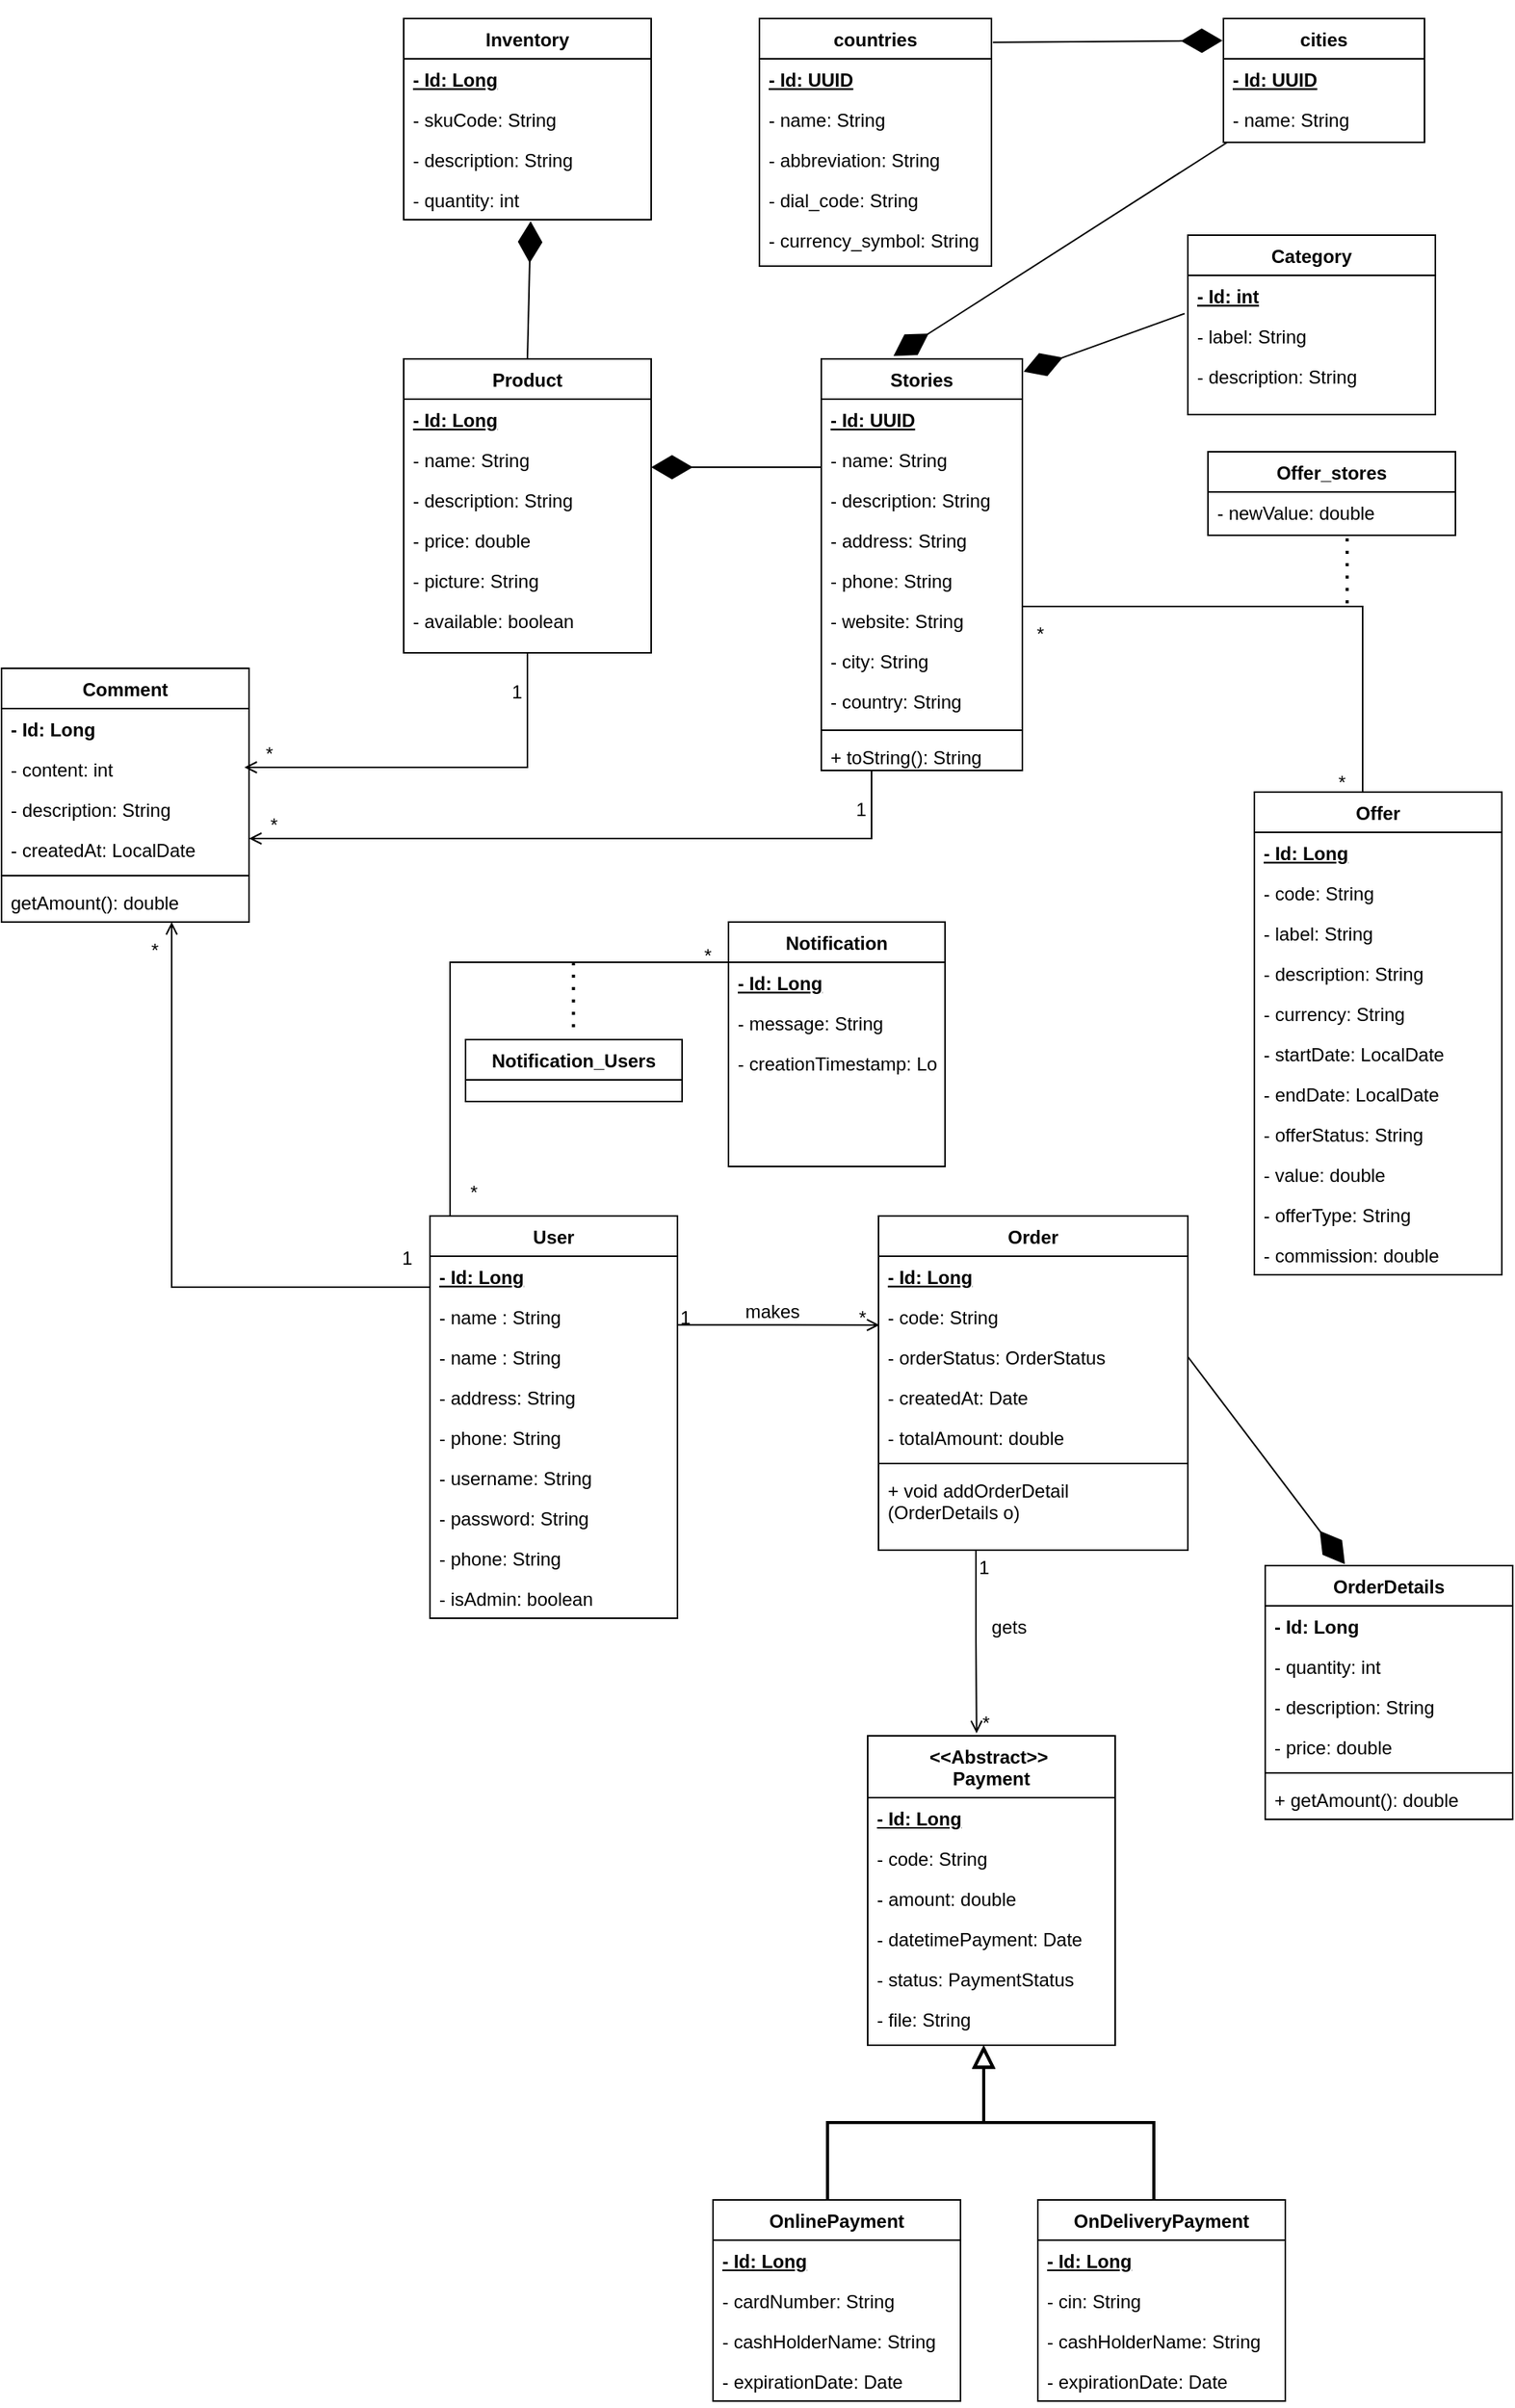 <mxfile version="24.7.7">
  <diagram id="C5RBs43oDa-KdzZeNtuy" name="Page-1">
    <mxGraphModel dx="1435" dy="1631" grid="1" gridSize="10" guides="1" tooltips="1" connect="1" arrows="1" fold="1" page="1" pageScale="1" pageWidth="827" pageHeight="1169" math="0" shadow="0">
      <root>
        <mxCell id="WIyWlLk6GJQsqaUBKTNV-0" />
        <mxCell id="WIyWlLk6GJQsqaUBKTNV-1" parent="WIyWlLk6GJQsqaUBKTNV-0" />
        <mxCell id="8C8qOVU61Nwh0Xje0ww0-0" value="Stories" style="swimlane;fontStyle=1;align=center;verticalAlign=top;childLayout=stackLayout;horizontal=1;startSize=26;horizontalStack=0;resizeParent=1;resizeLast=0;collapsible=1;marginBottom=0;rounded=0;shadow=0;strokeWidth=1;" parent="WIyWlLk6GJQsqaUBKTNV-1" vertex="1">
          <mxGeometry x="380" y="230" width="130" height="266" as="geometry">
            <mxRectangle x="550" y="140" width="160" height="26" as="alternateBounds" />
          </mxGeometry>
        </mxCell>
        <mxCell id="8C8qOVU61Nwh0Xje0ww0-1" value="- Id: UUID" style="text;align=left;verticalAlign=top;spacingLeft=4;spacingRight=4;overflow=hidden;rotatable=0;points=[[0,0.5],[1,0.5]];portConstraint=eastwest;fontStyle=5" parent="8C8qOVU61Nwh0Xje0ww0-0" vertex="1">
          <mxGeometry y="26" width="130" height="26" as="geometry" />
        </mxCell>
        <mxCell id="8C8qOVU61Nwh0Xje0ww0-2" value="- name: String" style="text;align=left;verticalAlign=top;spacingLeft=4;spacingRight=4;overflow=hidden;rotatable=0;points=[[0,0.5],[1,0.5]];portConstraint=eastwest;rounded=0;shadow=0;html=0;" parent="8C8qOVU61Nwh0Xje0ww0-0" vertex="1">
          <mxGeometry y="52" width="130" height="26" as="geometry" />
        </mxCell>
        <mxCell id="3IVSkN0bKZiZotY45kra-113" value="- description: String" style="text;align=left;verticalAlign=top;spacingLeft=4;spacingRight=4;overflow=hidden;rotatable=0;points=[[0,0.5],[1,0.5]];portConstraint=eastwest;rounded=0;shadow=0;html=0;" parent="8C8qOVU61Nwh0Xje0ww0-0" vertex="1">
          <mxGeometry y="78" width="130" height="26" as="geometry" />
        </mxCell>
        <mxCell id="8C8qOVU61Nwh0Xje0ww0-3" value="- address: String" style="text;align=left;verticalAlign=top;spacingLeft=4;spacingRight=4;overflow=hidden;rotatable=0;points=[[0,0.5],[1,0.5]];portConstraint=eastwest;rounded=0;shadow=0;html=0;" parent="8C8qOVU61Nwh0Xje0ww0-0" vertex="1">
          <mxGeometry y="104" width="130" height="26" as="geometry" />
        </mxCell>
        <mxCell id="8C8qOVU61Nwh0Xje0ww0-4" value="- phone: String" style="text;align=left;verticalAlign=top;spacingLeft=4;spacingRight=4;overflow=hidden;rotatable=0;points=[[0,0.5],[1,0.5]];portConstraint=eastwest;rounded=0;shadow=0;html=0;" parent="8C8qOVU61Nwh0Xje0ww0-0" vertex="1">
          <mxGeometry y="130" width="130" height="26" as="geometry" />
        </mxCell>
        <mxCell id="8C8qOVU61Nwh0Xje0ww0-5" value="- website: String" style="text;align=left;verticalAlign=top;spacingLeft=4;spacingRight=4;overflow=hidden;rotatable=0;points=[[0,0.5],[1,0.5]];portConstraint=eastwest;rounded=0;shadow=0;html=0;" parent="8C8qOVU61Nwh0Xje0ww0-0" vertex="1">
          <mxGeometry y="156" width="130" height="26" as="geometry" />
        </mxCell>
        <mxCell id="8C8qOVU61Nwh0Xje0ww0-6" value="- city: String" style="text;align=left;verticalAlign=top;spacingLeft=4;spacingRight=4;overflow=hidden;rotatable=0;points=[[0,0.5],[1,0.5]];portConstraint=eastwest;rounded=0;shadow=0;html=0;" parent="8C8qOVU61Nwh0Xje0ww0-0" vertex="1">
          <mxGeometry y="182" width="130" height="26" as="geometry" />
        </mxCell>
        <mxCell id="8C8qOVU61Nwh0Xje0ww0-7" value="- country: String" style="text;align=left;verticalAlign=top;spacingLeft=4;spacingRight=4;overflow=hidden;rotatable=0;points=[[0,0.5],[1,0.5]];portConstraint=eastwest;" parent="8C8qOVU61Nwh0Xje0ww0-0" vertex="1">
          <mxGeometry y="208" width="130" height="28" as="geometry" />
        </mxCell>
        <mxCell id="8C8qOVU61Nwh0Xje0ww0-8" value="" style="line;strokeWidth=1;fillColor=none;align=left;verticalAlign=middle;spacingTop=-1;spacingLeft=3;spacingRight=3;rotatable=0;labelPosition=right;points=[];portConstraint=eastwest;strokeColor=inherit;" parent="8C8qOVU61Nwh0Xje0ww0-0" vertex="1">
          <mxGeometry y="236" width="130" height="8" as="geometry" />
        </mxCell>
        <mxCell id="8C8qOVU61Nwh0Xje0ww0-9" value="+ toString(): String" style="text;align=left;verticalAlign=top;spacingLeft=4;spacingRight=4;overflow=hidden;rotatable=0;points=[[0,0.5],[1,0.5]];portConstraint=eastwest;rounded=0;shadow=0;html=0;" parent="8C8qOVU61Nwh0Xje0ww0-0" vertex="1">
          <mxGeometry y="244" width="130" height="22" as="geometry" />
        </mxCell>
        <mxCell id="8C8qOVU61Nwh0Xje0ww0-26" value="Product" style="swimlane;fontStyle=1;align=center;verticalAlign=top;childLayout=stackLayout;horizontal=1;startSize=26;horizontalStack=0;resizeParent=1;resizeLast=0;collapsible=1;marginBottom=0;rounded=0;shadow=0;strokeWidth=1;" parent="WIyWlLk6GJQsqaUBKTNV-1" vertex="1">
          <mxGeometry x="110" y="230" width="160" height="190" as="geometry">
            <mxRectangle x="550" y="140" width="160" height="26" as="alternateBounds" />
          </mxGeometry>
        </mxCell>
        <mxCell id="8C8qOVU61Nwh0Xje0ww0-27" value="- Id: Long" style="text;align=left;verticalAlign=top;spacingLeft=4;spacingRight=4;overflow=hidden;rotatable=0;points=[[0,0.5],[1,0.5]];portConstraint=eastwest;fontStyle=5" parent="8C8qOVU61Nwh0Xje0ww0-26" vertex="1">
          <mxGeometry y="26" width="160" height="26" as="geometry" />
        </mxCell>
        <mxCell id="8C8qOVU61Nwh0Xje0ww0-28" value="- name: String" style="text;align=left;verticalAlign=top;spacingLeft=4;spacingRight=4;overflow=hidden;rotatable=0;points=[[0,0.5],[1,0.5]];portConstraint=eastwest;rounded=0;shadow=0;html=0;" parent="8C8qOVU61Nwh0Xje0ww0-26" vertex="1">
          <mxGeometry y="52" width="160" height="26" as="geometry" />
        </mxCell>
        <mxCell id="8C8qOVU61Nwh0Xje0ww0-29" value="- description: String" style="text;align=left;verticalAlign=top;spacingLeft=4;spacingRight=4;overflow=hidden;rotatable=0;points=[[0,0.5],[1,0.5]];portConstraint=eastwest;rounded=0;shadow=0;html=0;" parent="8C8qOVU61Nwh0Xje0ww0-26" vertex="1">
          <mxGeometry y="78" width="160" height="26" as="geometry" />
        </mxCell>
        <mxCell id="8C8qOVU61Nwh0Xje0ww0-30" value="- price: double" style="text;align=left;verticalAlign=top;spacingLeft=4;spacingRight=4;overflow=hidden;rotatable=0;points=[[0,0.5],[1,0.5]];portConstraint=eastwest;rounded=0;shadow=0;html=0;" parent="8C8qOVU61Nwh0Xje0ww0-26" vertex="1">
          <mxGeometry y="104" width="160" height="26" as="geometry" />
        </mxCell>
        <mxCell id="8C8qOVU61Nwh0Xje0ww0-31" value="- picture: String" style="text;align=left;verticalAlign=top;spacingLeft=4;spacingRight=4;overflow=hidden;rotatable=0;points=[[0,0.5],[1,0.5]];portConstraint=eastwest;rounded=0;shadow=0;html=0;" parent="8C8qOVU61Nwh0Xje0ww0-26" vertex="1">
          <mxGeometry y="130" width="160" height="26" as="geometry" />
        </mxCell>
        <mxCell id="8C8qOVU61Nwh0Xje0ww0-32" value="- available: boolean" style="text;align=left;verticalAlign=top;spacingLeft=4;spacingRight=4;overflow=hidden;rotatable=0;points=[[0,0.5],[1,0.5]];portConstraint=eastwest;rounded=0;shadow=0;html=0;" parent="8C8qOVU61Nwh0Xje0ww0-26" vertex="1">
          <mxGeometry y="156" width="160" height="34" as="geometry" />
        </mxCell>
        <mxCell id="8C8qOVU61Nwh0Xje0ww0-33" value="" style="endArrow=diamondThin;endFill=1;endSize=24;html=1;rounded=0;exitX=-0.024;exitY=0.994;exitDx=0;exitDy=0;exitPerimeter=0;" parent="WIyWlLk6GJQsqaUBKTNV-1" edge="1">
          <mxGeometry width="160" relative="1" as="geometry">
            <mxPoint x="380" y="300" as="sourcePoint" />
            <mxPoint x="270" y="300" as="targetPoint" />
          </mxGeometry>
        </mxCell>
        <mxCell id="xkGYJEBx0DnMdOZXkCj4-0" value="Inventory" style="swimlane;fontStyle=1;align=center;verticalAlign=top;childLayout=stackLayout;horizontal=1;startSize=26;horizontalStack=0;resizeParent=1;resizeLast=0;collapsible=1;marginBottom=0;rounded=0;shadow=0;strokeWidth=1;" parent="WIyWlLk6GJQsqaUBKTNV-1" vertex="1">
          <mxGeometry x="110" y="10" width="160" height="130" as="geometry">
            <mxRectangle x="550" y="140" width="160" height="26" as="alternateBounds" />
          </mxGeometry>
        </mxCell>
        <mxCell id="xkGYJEBx0DnMdOZXkCj4-1" value="- Id: Long" style="text;align=left;verticalAlign=top;spacingLeft=4;spacingRight=4;overflow=hidden;rotatable=0;points=[[0,0.5],[1,0.5]];portConstraint=eastwest;fontStyle=5" parent="xkGYJEBx0DnMdOZXkCj4-0" vertex="1">
          <mxGeometry y="26" width="160" height="26" as="geometry" />
        </mxCell>
        <mxCell id="xkGYJEBx0DnMdOZXkCj4-2" value="- skuCode: String" style="text;align=left;verticalAlign=top;spacingLeft=4;spacingRight=4;overflow=hidden;rotatable=0;points=[[0,0.5],[1,0.5]];portConstraint=eastwest;rounded=0;shadow=0;html=0;" parent="xkGYJEBx0DnMdOZXkCj4-0" vertex="1">
          <mxGeometry y="52" width="160" height="26" as="geometry" />
        </mxCell>
        <mxCell id="xkGYJEBx0DnMdOZXkCj4-3" value="- description: String" style="text;align=left;verticalAlign=top;spacingLeft=4;spacingRight=4;overflow=hidden;rotatable=0;points=[[0,0.5],[1,0.5]];portConstraint=eastwest;rounded=0;shadow=0;html=0;" parent="xkGYJEBx0DnMdOZXkCj4-0" vertex="1">
          <mxGeometry y="78" width="160" height="26" as="geometry" />
        </mxCell>
        <mxCell id="xkGYJEBx0DnMdOZXkCj4-4" value="- quantity: int" style="text;align=left;verticalAlign=top;spacingLeft=4;spacingRight=4;overflow=hidden;rotatable=0;points=[[0,0.5],[1,0.5]];portConstraint=eastwest;rounded=0;shadow=0;html=0;" parent="xkGYJEBx0DnMdOZXkCj4-0" vertex="1">
          <mxGeometry y="104" width="160" height="26" as="geometry" />
        </mxCell>
        <mxCell id="xkGYJEBx0DnMdOZXkCj4-5" value="" style="endArrow=diamondThin;endFill=1;endSize=24;html=1;rounded=0;entryX=0.513;entryY=1.038;entryDx=0;entryDy=0;entryPerimeter=0;exitX=0.5;exitY=0;exitDx=0;exitDy=0;" parent="WIyWlLk6GJQsqaUBKTNV-1" source="8C8qOVU61Nwh0Xje0ww0-26" target="xkGYJEBx0DnMdOZXkCj4-4" edge="1">
          <mxGeometry width="160" relative="1" as="geometry">
            <mxPoint x="190" y="220" as="sourcePoint" />
            <mxPoint x="210" y="180" as="targetPoint" />
          </mxGeometry>
        </mxCell>
        <mxCell id="xkGYJEBx0DnMdOZXkCj4-6" value="Category" style="swimlane;fontStyle=1;align=center;verticalAlign=top;childLayout=stackLayout;horizontal=1;startSize=26;horizontalStack=0;resizeParent=1;resizeLast=0;collapsible=1;marginBottom=0;rounded=0;shadow=0;strokeWidth=1;" parent="WIyWlLk6GJQsqaUBKTNV-1" vertex="1">
          <mxGeometry x="617" y="150" width="160" height="116" as="geometry">
            <mxRectangle x="550" y="140" width="160" height="26" as="alternateBounds" />
          </mxGeometry>
        </mxCell>
        <mxCell id="xkGYJEBx0DnMdOZXkCj4-7" value="- Id: int" style="text;align=left;verticalAlign=top;spacingLeft=4;spacingRight=4;overflow=hidden;rotatable=0;points=[[0,0.5],[1,0.5]];portConstraint=eastwest;fontStyle=5" parent="xkGYJEBx0DnMdOZXkCj4-6" vertex="1">
          <mxGeometry y="26" width="160" height="26" as="geometry" />
        </mxCell>
        <mxCell id="xkGYJEBx0DnMdOZXkCj4-8" value="- label: String" style="text;align=left;verticalAlign=top;spacingLeft=4;spacingRight=4;overflow=hidden;rotatable=0;points=[[0,0.5],[1,0.5]];portConstraint=eastwest;rounded=0;shadow=0;html=0;" parent="xkGYJEBx0DnMdOZXkCj4-6" vertex="1">
          <mxGeometry y="52" width="160" height="26" as="geometry" />
        </mxCell>
        <mxCell id="xkGYJEBx0DnMdOZXkCj4-9" value="- description: String" style="text;align=left;verticalAlign=top;spacingLeft=4;spacingRight=4;overflow=hidden;rotatable=0;points=[[0,0.5],[1,0.5]];portConstraint=eastwest;rounded=0;shadow=0;html=0;" parent="xkGYJEBx0DnMdOZXkCj4-6" vertex="1">
          <mxGeometry y="78" width="160" height="26" as="geometry" />
        </mxCell>
        <mxCell id="3IVSkN0bKZiZotY45kra-0" value="" style="endArrow=diamondThin;endFill=1;endSize=24;html=1;rounded=0;exitX=-0.013;exitY=0.949;exitDx=0;exitDy=0;exitPerimeter=0;entryX=1.006;entryY=0.031;entryDx=0;entryDy=0;entryPerimeter=0;" parent="WIyWlLk6GJQsqaUBKTNV-1" source="xkGYJEBx0DnMdOZXkCj4-7" edge="1" target="8C8qOVU61Nwh0Xje0ww0-0">
          <mxGeometry width="160" relative="1" as="geometry">
            <mxPoint x="587" y="230" as="sourcePoint" />
            <mxPoint x="440" y="230" as="targetPoint" />
          </mxGeometry>
        </mxCell>
        <mxCell id="3IVSkN0bKZiZotY45kra-11" value="Order" style="swimlane;fontStyle=1;align=center;verticalAlign=top;childLayout=stackLayout;horizontal=1;startSize=26;horizontalStack=0;resizeParent=1;resizeLast=0;collapsible=1;marginBottom=0;rounded=0;shadow=0;strokeWidth=1;" parent="WIyWlLk6GJQsqaUBKTNV-1" vertex="1">
          <mxGeometry x="417" y="784" width="200" height="216" as="geometry">
            <mxRectangle x="550" y="140" width="160" height="26" as="alternateBounds" />
          </mxGeometry>
        </mxCell>
        <mxCell id="3IVSkN0bKZiZotY45kra-12" value="- Id: Long " style="text;align=left;verticalAlign=top;spacingLeft=4;spacingRight=4;overflow=hidden;rotatable=0;points=[[0,0.5],[1,0.5]];portConstraint=eastwest;fontStyle=5" parent="3IVSkN0bKZiZotY45kra-11" vertex="1">
          <mxGeometry y="26" width="200" height="26" as="geometry" />
        </mxCell>
        <mxCell id="3IVSkN0bKZiZotY45kra-13" value="- code: String" style="text;align=left;verticalAlign=top;spacingLeft=4;spacingRight=4;overflow=hidden;rotatable=0;points=[[0,0.5],[1,0.5]];portConstraint=eastwest;rounded=0;shadow=0;html=0;" parent="3IVSkN0bKZiZotY45kra-11" vertex="1">
          <mxGeometry y="52" width="200" height="26" as="geometry" />
        </mxCell>
        <mxCell id="3IVSkN0bKZiZotY45kra-14" value="- orderStatus: OrderStatus" style="text;align=left;verticalAlign=top;spacingLeft=4;spacingRight=4;overflow=hidden;rotatable=0;points=[[0,0.5],[1,0.5]];portConstraint=eastwest;rounded=0;shadow=0;html=0;" parent="3IVSkN0bKZiZotY45kra-11" vertex="1">
          <mxGeometry y="78" width="200" height="26" as="geometry" />
        </mxCell>
        <mxCell id="3IVSkN0bKZiZotY45kra-15" value="- createdAt: Date" style="text;align=left;verticalAlign=top;spacingLeft=4;spacingRight=4;overflow=hidden;rotatable=0;points=[[0,0.5],[1,0.5]];portConstraint=eastwest;rounded=0;shadow=0;html=0;" parent="3IVSkN0bKZiZotY45kra-11" vertex="1">
          <mxGeometry y="104" width="200" height="26" as="geometry" />
        </mxCell>
        <mxCell id="3IVSkN0bKZiZotY45kra-16" value="- totalAmount: double" style="text;align=left;verticalAlign=top;spacingLeft=4;spacingRight=4;overflow=hidden;rotatable=0;points=[[0,0.5],[1,0.5]];portConstraint=eastwest;rounded=0;shadow=0;html=0;" parent="3IVSkN0bKZiZotY45kra-11" vertex="1">
          <mxGeometry y="130" width="200" height="26" as="geometry" />
        </mxCell>
        <mxCell id="3IVSkN0bKZiZotY45kra-17" value="" style="line;strokeWidth=1;fillColor=none;align=left;verticalAlign=middle;spacingTop=-1;spacingLeft=3;spacingRight=3;rotatable=0;labelPosition=right;points=[];portConstraint=eastwest;strokeColor=inherit;" parent="3IVSkN0bKZiZotY45kra-11" vertex="1">
          <mxGeometry y="156" width="200" height="8" as="geometry" />
        </mxCell>
        <mxCell id="3IVSkN0bKZiZotY45kra-18" value="+ void addOrderDetail&#xa;(OrderDetails o)                               &#xa;" style="text;align=left;verticalAlign=top;spacingLeft=4;spacingRight=4;overflow=hidden;rotatable=0;points=[[0,0.5],[1,0.5]];portConstraint=eastwest;rounded=0;shadow=0;html=0;" parent="3IVSkN0bKZiZotY45kra-11" vertex="1">
          <mxGeometry y="164" width="200" height="34" as="geometry" />
        </mxCell>
        <mxCell id="3IVSkN0bKZiZotY45kra-19" value="OrderDetails" style="swimlane;fontStyle=1;align=center;verticalAlign=top;childLayout=stackLayout;horizontal=1;startSize=26;horizontalStack=0;resizeParent=1;resizeLast=0;collapsible=1;marginBottom=0;rounded=0;shadow=0;strokeWidth=1;" parent="WIyWlLk6GJQsqaUBKTNV-1" vertex="1">
          <mxGeometry x="667" y="1010" width="160" height="164" as="geometry">
            <mxRectangle x="550" y="140" width="160" height="26" as="alternateBounds" />
          </mxGeometry>
        </mxCell>
        <mxCell id="3IVSkN0bKZiZotY45kra-20" value="- Id: Long" style="text;align=left;verticalAlign=top;spacingLeft=4;spacingRight=4;overflow=hidden;rotatable=0;points=[[0,0.5],[1,0.5]];portConstraint=eastwest;fontStyle=1" parent="3IVSkN0bKZiZotY45kra-19" vertex="1">
          <mxGeometry y="26" width="160" height="26" as="geometry" />
        </mxCell>
        <mxCell id="3IVSkN0bKZiZotY45kra-21" value="- quantity: int" style="text;align=left;verticalAlign=top;spacingLeft=4;spacingRight=4;overflow=hidden;rotatable=0;points=[[0,0.5],[1,0.5]];portConstraint=eastwest;rounded=0;shadow=0;html=0;" parent="3IVSkN0bKZiZotY45kra-19" vertex="1">
          <mxGeometry y="52" width="160" height="26" as="geometry" />
        </mxCell>
        <mxCell id="3IVSkN0bKZiZotY45kra-22" value="- description: String" style="text;align=left;verticalAlign=top;spacingLeft=4;spacingRight=4;overflow=hidden;rotatable=0;points=[[0,0.5],[1,0.5]];portConstraint=eastwest;rounded=0;shadow=0;html=0;" parent="3IVSkN0bKZiZotY45kra-19" vertex="1">
          <mxGeometry y="78" width="160" height="26" as="geometry" />
        </mxCell>
        <mxCell id="3IVSkN0bKZiZotY45kra-23" value="- price: double" style="text;align=left;verticalAlign=top;spacingLeft=4;spacingRight=4;overflow=hidden;rotatable=0;points=[[0,0.5],[1,0.5]];portConstraint=eastwest;rounded=0;shadow=0;html=0;" parent="3IVSkN0bKZiZotY45kra-19" vertex="1">
          <mxGeometry y="104" width="160" height="26" as="geometry" />
        </mxCell>
        <mxCell id="3IVSkN0bKZiZotY45kra-24" value="" style="line;strokeWidth=1;fillColor=none;align=left;verticalAlign=middle;spacingTop=-1;spacingLeft=3;spacingRight=3;rotatable=0;labelPosition=right;points=[];portConstraint=eastwest;strokeColor=inherit;" parent="3IVSkN0bKZiZotY45kra-19" vertex="1">
          <mxGeometry y="130" width="160" height="8" as="geometry" />
        </mxCell>
        <mxCell id="3IVSkN0bKZiZotY45kra-25" value="+ getAmount(): double    " style="text;align=left;verticalAlign=top;spacingLeft=4;spacingRight=4;overflow=hidden;rotatable=0;points=[[0,0.5],[1,0.5]];portConstraint=eastwest;rounded=0;shadow=0;html=0;" parent="3IVSkN0bKZiZotY45kra-19" vertex="1">
          <mxGeometry y="138" width="160" height="26" as="geometry" />
        </mxCell>
        <mxCell id="3IVSkN0bKZiZotY45kra-26" value="User" style="swimlane;fontStyle=1;align=center;verticalAlign=top;childLayout=stackLayout;horizontal=1;startSize=26;horizontalStack=0;resizeParent=1;resizeLast=0;collapsible=1;marginBottom=0;rounded=0;shadow=0;strokeWidth=1;" parent="WIyWlLk6GJQsqaUBKTNV-1" vertex="1">
          <mxGeometry x="127" y="784" width="160" height="260" as="geometry">
            <mxRectangle x="550" y="140" width="160" height="26" as="alternateBounds" />
          </mxGeometry>
        </mxCell>
        <mxCell id="3IVSkN0bKZiZotY45kra-27" value="- Id: Long" style="text;align=left;verticalAlign=top;spacingLeft=4;spacingRight=4;overflow=hidden;rotatable=0;points=[[0,0.5],[1,0.5]];portConstraint=eastwest;fontStyle=5" parent="3IVSkN0bKZiZotY45kra-26" vertex="1">
          <mxGeometry y="26" width="160" height="26" as="geometry" />
        </mxCell>
        <mxCell id="3IVSkN0bKZiZotY45kra-28" value="- name : String" style="text;align=left;verticalAlign=top;spacingLeft=4;spacingRight=4;overflow=hidden;rotatable=0;points=[[0,0.5],[1,0.5]];portConstraint=eastwest;rounded=0;shadow=0;html=0;" parent="3IVSkN0bKZiZotY45kra-26" vertex="1">
          <mxGeometry y="52" width="160" height="26" as="geometry" />
        </mxCell>
        <mxCell id="3IVSkN0bKZiZotY45kra-29" value="- name : String" style="text;align=left;verticalAlign=top;spacingLeft=4;spacingRight=4;overflow=hidden;rotatable=0;points=[[0,0.5],[1,0.5]];portConstraint=eastwest;rounded=0;shadow=0;html=0;" parent="3IVSkN0bKZiZotY45kra-26" vertex="1">
          <mxGeometry y="78" width="160" height="26" as="geometry" />
        </mxCell>
        <mxCell id="3IVSkN0bKZiZotY45kra-30" value="- address: String&#xa;" style="text;align=left;verticalAlign=top;spacingLeft=4;spacingRight=4;overflow=hidden;rotatable=0;points=[[0,0.5],[1,0.5]];portConstraint=eastwest;rounded=0;shadow=0;html=0;" parent="3IVSkN0bKZiZotY45kra-26" vertex="1">
          <mxGeometry y="104" width="160" height="26" as="geometry" />
        </mxCell>
        <mxCell id="3IVSkN0bKZiZotY45kra-31" value="- phone: String" style="text;align=left;verticalAlign=top;spacingLeft=4;spacingRight=4;overflow=hidden;rotatable=0;points=[[0,0.5],[1,0.5]];portConstraint=eastwest;rounded=0;shadow=0;html=0;" parent="3IVSkN0bKZiZotY45kra-26" vertex="1">
          <mxGeometry y="130" width="160" height="26" as="geometry" />
        </mxCell>
        <mxCell id="3IVSkN0bKZiZotY45kra-32" value="- username: String" style="text;align=left;verticalAlign=top;spacingLeft=4;spacingRight=4;overflow=hidden;rotatable=0;points=[[0,0.5],[1,0.5]];portConstraint=eastwest;rounded=0;shadow=0;html=0;" parent="3IVSkN0bKZiZotY45kra-26" vertex="1">
          <mxGeometry y="156" width="160" height="26" as="geometry" />
        </mxCell>
        <mxCell id="3IVSkN0bKZiZotY45kra-33" value="- password: String" style="text;align=left;verticalAlign=top;spacingLeft=4;spacingRight=4;overflow=hidden;rotatable=0;points=[[0,0.5],[1,0.5]];portConstraint=eastwest;rounded=0;shadow=0;html=0;" parent="3IVSkN0bKZiZotY45kra-26" vertex="1">
          <mxGeometry y="182" width="160" height="26" as="geometry" />
        </mxCell>
        <mxCell id="3IVSkN0bKZiZotY45kra-34" value="- phone: String" style="text;align=left;verticalAlign=top;spacingLeft=4;spacingRight=4;overflow=hidden;rotatable=0;points=[[0,0.5],[1,0.5]];portConstraint=eastwest;" parent="3IVSkN0bKZiZotY45kra-26" vertex="1">
          <mxGeometry y="208" width="160" height="26" as="geometry" />
        </mxCell>
        <mxCell id="3IVSkN0bKZiZotY45kra-35" value="- isAdmin: boolean" style="text;align=left;verticalAlign=top;spacingLeft=4;spacingRight=4;overflow=hidden;rotatable=0;points=[[0,0.5],[1,0.5]];portConstraint=eastwest;rounded=0;shadow=0;html=0;" parent="3IVSkN0bKZiZotY45kra-26" vertex="1">
          <mxGeometry y="234" width="160" height="26" as="geometry" />
        </mxCell>
        <mxCell id="3IVSkN0bKZiZotY45kra-36" value="Comment" style="swimlane;fontStyle=1;align=center;verticalAlign=top;childLayout=stackLayout;horizontal=1;startSize=26;horizontalStack=0;resizeParent=1;resizeLast=0;collapsible=1;marginBottom=0;rounded=0;shadow=0;strokeWidth=1;" parent="WIyWlLk6GJQsqaUBKTNV-1" vertex="1">
          <mxGeometry x="-150" y="430" width="160" height="164" as="geometry">
            <mxRectangle x="550" y="140" width="160" height="26" as="alternateBounds" />
          </mxGeometry>
        </mxCell>
        <mxCell id="3IVSkN0bKZiZotY45kra-37" value="- Id: Long" style="text;align=left;verticalAlign=top;spacingLeft=4;spacingRight=4;overflow=hidden;rotatable=0;points=[[0,0.5],[1,0.5]];portConstraint=eastwest;fontStyle=1" parent="3IVSkN0bKZiZotY45kra-36" vertex="1">
          <mxGeometry y="26" width="160" height="26" as="geometry" />
        </mxCell>
        <mxCell id="3IVSkN0bKZiZotY45kra-38" value="- content: int" style="text;align=left;verticalAlign=top;spacingLeft=4;spacingRight=4;overflow=hidden;rotatable=0;points=[[0,0.5],[1,0.5]];portConstraint=eastwest;rounded=0;shadow=0;html=0;" parent="3IVSkN0bKZiZotY45kra-36" vertex="1">
          <mxGeometry y="52" width="160" height="26" as="geometry" />
        </mxCell>
        <mxCell id="3IVSkN0bKZiZotY45kra-39" value="- description: String" style="text;align=left;verticalAlign=top;spacingLeft=4;spacingRight=4;overflow=hidden;rotatable=0;points=[[0,0.5],[1,0.5]];portConstraint=eastwest;rounded=0;shadow=0;html=0;" parent="3IVSkN0bKZiZotY45kra-36" vertex="1">
          <mxGeometry y="78" width="160" height="26" as="geometry" />
        </mxCell>
        <mxCell id="3IVSkN0bKZiZotY45kra-40" value="- createdAt: LocalDate" style="text;align=left;verticalAlign=top;spacingLeft=4;spacingRight=4;overflow=hidden;rotatable=0;points=[[0,0.5],[1,0.5]];portConstraint=eastwest;rounded=0;shadow=0;html=0;" parent="3IVSkN0bKZiZotY45kra-36" vertex="1">
          <mxGeometry y="104" width="160" height="26" as="geometry" />
        </mxCell>
        <mxCell id="3IVSkN0bKZiZotY45kra-41" value="" style="line;strokeWidth=1;fillColor=none;align=left;verticalAlign=middle;spacingTop=-1;spacingLeft=3;spacingRight=3;rotatable=0;labelPosition=right;points=[];portConstraint=eastwest;strokeColor=inherit;" parent="3IVSkN0bKZiZotY45kra-36" vertex="1">
          <mxGeometry y="130" width="160" height="8" as="geometry" />
        </mxCell>
        <mxCell id="3IVSkN0bKZiZotY45kra-42" value="getAmount(): double    " style="text;align=left;verticalAlign=top;spacingLeft=4;spacingRight=4;overflow=hidden;rotatable=0;points=[[0,0.5],[1,0.5]];portConstraint=eastwest;rounded=0;shadow=0;html=0;" parent="3IVSkN0bKZiZotY45kra-36" vertex="1">
          <mxGeometry y="138" width="160" height="26" as="geometry" />
        </mxCell>
        <mxCell id="3IVSkN0bKZiZotY45kra-55" value="" style="endArrow=diamondThin;endFill=1;endSize=24;html=1;rounded=0;exitX=1;exitY=0.5;exitDx=0;exitDy=0;entryX=0.322;entryY=-0.006;entryDx=0;entryDy=0;entryPerimeter=0;" parent="WIyWlLk6GJQsqaUBKTNV-1" source="3IVSkN0bKZiZotY45kra-14" target="3IVSkN0bKZiZotY45kra-19" edge="1">
          <mxGeometry width="160" relative="1" as="geometry">
            <mxPoint x="764" y="814" as="sourcePoint" />
            <mxPoint x="617" y="814" as="targetPoint" />
          </mxGeometry>
        </mxCell>
        <mxCell id="3IVSkN0bKZiZotY45kra-56" value="&lt;div&gt;&amp;lt;&amp;lt;Abstract&amp;gt;&amp;gt;&amp;nbsp;&lt;/div&gt;&lt;div&gt;Payment&lt;/div&gt;" style="swimlane;fontStyle=1;align=center;verticalAlign=top;childLayout=stackLayout;horizontal=1;startSize=40;horizontalStack=0;resizeParent=1;resizeParentMax=0;resizeLast=0;collapsible=1;marginBottom=0;whiteSpace=wrap;html=1;" parent="WIyWlLk6GJQsqaUBKTNV-1" vertex="1">
          <mxGeometry x="410" y="1120" width="160" height="200" as="geometry" />
        </mxCell>
        <mxCell id="3IVSkN0bKZiZotY45kra-57" value="&lt;b&gt;&lt;u&gt;- Id: Long&lt;/u&gt;&lt;/b&gt;" style="text;strokeColor=none;fillColor=none;align=left;verticalAlign=top;spacingLeft=4;spacingRight=4;overflow=hidden;rotatable=0;points=[[0,0.5],[1,0.5]];portConstraint=eastwest;whiteSpace=wrap;html=1;" parent="3IVSkN0bKZiZotY45kra-56" vertex="1">
          <mxGeometry y="40" width="160" height="26" as="geometry" />
        </mxCell>
        <mxCell id="3IVSkN0bKZiZotY45kra-58" value="- code: String" style="text;strokeColor=none;fillColor=none;align=left;verticalAlign=top;spacingLeft=4;spacingRight=4;overflow=hidden;rotatable=0;points=[[0,0.5],[1,0.5]];portConstraint=eastwest;whiteSpace=wrap;html=1;" parent="3IVSkN0bKZiZotY45kra-56" vertex="1">
          <mxGeometry y="66" width="160" height="26" as="geometry" />
        </mxCell>
        <mxCell id="3IVSkN0bKZiZotY45kra-59" value="- amount: double" style="text;strokeColor=none;fillColor=none;align=left;verticalAlign=top;spacingLeft=4;spacingRight=4;overflow=hidden;rotatable=0;points=[[0,0.5],[1,0.5]];portConstraint=eastwest;whiteSpace=wrap;html=1;" parent="3IVSkN0bKZiZotY45kra-56" vertex="1">
          <mxGeometry y="92" width="160" height="26" as="geometry" />
        </mxCell>
        <mxCell id="3IVSkN0bKZiZotY45kra-60" value="- datetimePayment: Date" style="text;strokeColor=none;fillColor=none;align=left;verticalAlign=top;spacingLeft=4;spacingRight=4;overflow=hidden;rotatable=0;points=[[0,0.5],[1,0.5]];portConstraint=eastwest;whiteSpace=wrap;html=1;" parent="3IVSkN0bKZiZotY45kra-56" vertex="1">
          <mxGeometry y="118" width="160" height="26" as="geometry" />
        </mxCell>
        <mxCell id="3IVSkN0bKZiZotY45kra-61" value="- status: PaymentStatus" style="text;strokeColor=none;fillColor=none;align=left;verticalAlign=top;spacingLeft=4;spacingRight=4;overflow=hidden;rotatable=0;points=[[0,0.5],[1,0.5]];portConstraint=eastwest;whiteSpace=wrap;html=1;" parent="3IVSkN0bKZiZotY45kra-56" vertex="1">
          <mxGeometry y="144" width="160" height="26" as="geometry" />
        </mxCell>
        <mxCell id="3IVSkN0bKZiZotY45kra-62" value="- file: String" style="text;strokeColor=none;fillColor=none;align=left;verticalAlign=top;spacingLeft=4;spacingRight=4;overflow=hidden;rotatable=0;points=[[0,0.5],[1,0.5]];portConstraint=eastwest;whiteSpace=wrap;html=1;" parent="3IVSkN0bKZiZotY45kra-56" vertex="1">
          <mxGeometry y="170" width="160" height="30" as="geometry" />
        </mxCell>
        <mxCell id="3IVSkN0bKZiZotY45kra-63" value="OnlinePayment" style="swimlane;fontStyle=1;align=center;verticalAlign=top;childLayout=stackLayout;horizontal=1;startSize=26;horizontalStack=0;resizeParent=1;resizeParentMax=0;resizeLast=0;collapsible=1;marginBottom=0;whiteSpace=wrap;html=1;" parent="WIyWlLk6GJQsqaUBKTNV-1" vertex="1">
          <mxGeometry x="310" y="1420" width="160" height="130" as="geometry" />
        </mxCell>
        <mxCell id="3IVSkN0bKZiZotY45kra-64" value="&lt;b&gt;&lt;u&gt;- Id: Long&lt;/u&gt;&lt;/b&gt;" style="text;strokeColor=none;fillColor=none;align=left;verticalAlign=top;spacingLeft=4;spacingRight=4;overflow=hidden;rotatable=0;points=[[0,0.5],[1,0.5]];portConstraint=eastwest;whiteSpace=wrap;html=1;" parent="3IVSkN0bKZiZotY45kra-63" vertex="1">
          <mxGeometry y="26" width="160" height="26" as="geometry" />
        </mxCell>
        <mxCell id="3IVSkN0bKZiZotY45kra-65" value="- cardNumber: String" style="text;strokeColor=none;fillColor=none;align=left;verticalAlign=top;spacingLeft=4;spacingRight=4;overflow=hidden;rotatable=0;points=[[0,0.5],[1,0.5]];portConstraint=eastwest;whiteSpace=wrap;html=1;" parent="3IVSkN0bKZiZotY45kra-63" vertex="1">
          <mxGeometry y="52" width="160" height="26" as="geometry" />
        </mxCell>
        <mxCell id="3IVSkN0bKZiZotY45kra-66" value="- cashHolderName: String" style="text;strokeColor=none;fillColor=none;align=left;verticalAlign=top;spacingLeft=4;spacingRight=4;overflow=hidden;rotatable=0;points=[[0,0.5],[1,0.5]];portConstraint=eastwest;whiteSpace=wrap;html=1;" parent="3IVSkN0bKZiZotY45kra-63" vertex="1">
          <mxGeometry y="78" width="160" height="26" as="geometry" />
        </mxCell>
        <mxCell id="3IVSkN0bKZiZotY45kra-67" value="- expirationDate: Date" style="text;strokeColor=none;fillColor=none;align=left;verticalAlign=top;spacingLeft=4;spacingRight=4;overflow=hidden;rotatable=0;points=[[0,0.5],[1,0.5]];portConstraint=eastwest;whiteSpace=wrap;html=1;" parent="3IVSkN0bKZiZotY45kra-63" vertex="1">
          <mxGeometry y="104" width="160" height="26" as="geometry" />
        </mxCell>
        <mxCell id="3IVSkN0bKZiZotY45kra-68" value="OnDeliveryPayment" style="swimlane;fontStyle=1;align=center;verticalAlign=top;childLayout=stackLayout;horizontal=1;startSize=26;horizontalStack=0;resizeParent=1;resizeParentMax=0;resizeLast=0;collapsible=1;marginBottom=0;whiteSpace=wrap;html=1;" parent="WIyWlLk6GJQsqaUBKTNV-1" vertex="1">
          <mxGeometry x="520" y="1420" width="160" height="130" as="geometry" />
        </mxCell>
        <mxCell id="3IVSkN0bKZiZotY45kra-69" value="&lt;u&gt;&lt;b&gt;- Id: Long&lt;/b&gt;&lt;/u&gt;" style="text;strokeColor=none;fillColor=none;align=left;verticalAlign=top;spacingLeft=4;spacingRight=4;overflow=hidden;rotatable=0;points=[[0,0.5],[1,0.5]];portConstraint=eastwest;whiteSpace=wrap;html=1;" parent="3IVSkN0bKZiZotY45kra-68" vertex="1">
          <mxGeometry y="26" width="160" height="26" as="geometry" />
        </mxCell>
        <mxCell id="3IVSkN0bKZiZotY45kra-70" value="- cin: String" style="text;strokeColor=none;fillColor=none;align=left;verticalAlign=top;spacingLeft=4;spacingRight=4;overflow=hidden;rotatable=0;points=[[0,0.5],[1,0.5]];portConstraint=eastwest;whiteSpace=wrap;html=1;" parent="3IVSkN0bKZiZotY45kra-68" vertex="1">
          <mxGeometry y="52" width="160" height="26" as="geometry" />
        </mxCell>
        <mxCell id="3IVSkN0bKZiZotY45kra-71" value="- cashHolderName: String" style="text;strokeColor=none;fillColor=none;align=left;verticalAlign=top;spacingLeft=4;spacingRight=4;overflow=hidden;rotatable=0;points=[[0,0.5],[1,0.5]];portConstraint=eastwest;whiteSpace=wrap;html=1;" parent="3IVSkN0bKZiZotY45kra-68" vertex="1">
          <mxGeometry y="78" width="160" height="26" as="geometry" />
        </mxCell>
        <mxCell id="3IVSkN0bKZiZotY45kra-72" value="-&amp;nbsp;expirationDate: Date" style="text;strokeColor=none;fillColor=none;align=left;verticalAlign=top;spacingLeft=4;spacingRight=4;overflow=hidden;rotatable=0;points=[[0,0.5],[1,0.5]];portConstraint=eastwest;whiteSpace=wrap;html=1;" parent="3IVSkN0bKZiZotY45kra-68" vertex="1">
          <mxGeometry y="104" width="160" height="26" as="geometry" />
        </mxCell>
        <mxCell id="3IVSkN0bKZiZotY45kra-75" value="" style="endArrow=block;endSize=10;endFill=0;shadow=0;strokeWidth=2;rounded=0;curved=0;edgeStyle=elbowEdgeStyle;elbow=vertical;" parent="WIyWlLk6GJQsqaUBKTNV-1" edge="1">
          <mxGeometry width="160" relative="1" as="geometry">
            <mxPoint x="384" y="1420" as="sourcePoint" />
            <mxPoint x="485" y="1320" as="targetPoint" />
          </mxGeometry>
        </mxCell>
        <mxCell id="3IVSkN0bKZiZotY45kra-76" value="" style="endArrow=block;endSize=10;endFill=0;shadow=0;strokeWidth=2;rounded=0;curved=0;edgeStyle=elbowEdgeStyle;elbow=vertical;" parent="WIyWlLk6GJQsqaUBKTNV-1" edge="1">
          <mxGeometry width="160" relative="1" as="geometry">
            <mxPoint x="595" y="1420" as="sourcePoint" />
            <mxPoint x="485" y="1320" as="targetPoint" />
          </mxGeometry>
        </mxCell>
        <mxCell id="3IVSkN0bKZiZotY45kra-78" value="" style="endArrow=open;shadow=0;strokeWidth=1;rounded=0;curved=0;endFill=1;edgeStyle=elbowEdgeStyle;elbow=vertical;entryX=0.003;entryY=0.722;entryDx=0;entryDy=0;entryPerimeter=0;" parent="WIyWlLk6GJQsqaUBKTNV-1" target="3IVSkN0bKZiZotY45kra-13" edge="1">
          <mxGeometry x="0.5" y="41" relative="1" as="geometry">
            <mxPoint x="287" y="854.33" as="sourcePoint" />
            <mxPoint x="415" y="854" as="targetPoint" />
            <mxPoint x="-40" y="32" as="offset" />
          </mxGeometry>
        </mxCell>
        <mxCell id="3IVSkN0bKZiZotY45kra-79" value="1" style="resizable=0;align=left;verticalAlign=bottom;labelBackgroundColor=none;fontSize=12;" parent="3IVSkN0bKZiZotY45kra-78" connectable="0" vertex="1">
          <mxGeometry x="-1" relative="1" as="geometry">
            <mxPoint y="4" as="offset" />
          </mxGeometry>
        </mxCell>
        <mxCell id="3IVSkN0bKZiZotY45kra-80" value="*" style="resizable=0;align=right;verticalAlign=bottom;labelBackgroundColor=none;fontSize=12;" parent="3IVSkN0bKZiZotY45kra-78" connectable="0" vertex="1">
          <mxGeometry x="1" relative="1" as="geometry">
            <mxPoint x="-7" y="4" as="offset" />
          </mxGeometry>
        </mxCell>
        <mxCell id="3IVSkN0bKZiZotY45kra-81" value="makes" style="text;html=1;resizable=0;points=[];;align=center;verticalAlign=middle;labelBackgroundColor=none;rounded=0;shadow=0;strokeWidth=1;fontSize=12;" parent="3IVSkN0bKZiZotY45kra-78" vertex="1" connectable="0">
          <mxGeometry x="0.5" y="49" relative="1" as="geometry">
            <mxPoint x="-38" y="40" as="offset" />
          </mxGeometry>
        </mxCell>
        <mxCell id="3IVSkN0bKZiZotY45kra-87" value="" style="endArrow=open;shadow=0;strokeWidth=1;rounded=0;curved=0;endFill=1;edgeStyle=elbowEdgeStyle;elbow=vertical;entryX=0.493;entryY=0.967;entryDx=0;entryDy=0;entryPerimeter=0;" parent="WIyWlLk6GJQsqaUBKTNV-1" source="3IVSkN0bKZiZotY45kra-26" edge="1">
          <mxGeometry x="0.5" y="41" relative="1" as="geometry">
            <mxPoint x="110" y="640" as="sourcePoint" />
            <mxPoint x="-40.0" y="594.002" as="targetPoint" />
            <mxPoint x="-40" y="32" as="offset" />
            <Array as="points">
              <mxPoint x="80" y="830" />
            </Array>
          </mxGeometry>
        </mxCell>
        <mxCell id="3IVSkN0bKZiZotY45kra-88" value="1" style="resizable=0;align=left;verticalAlign=bottom;labelBackgroundColor=none;fontSize=12;" parent="3IVSkN0bKZiZotY45kra-87" connectable="0" vertex="1">
          <mxGeometry x="-1" relative="1" as="geometry">
            <mxPoint x="-20" y="-10" as="offset" />
          </mxGeometry>
        </mxCell>
        <mxCell id="3IVSkN0bKZiZotY45kra-89" value="*" style="resizable=0;align=right;verticalAlign=bottom;labelBackgroundColor=none;fontSize=12;" parent="3IVSkN0bKZiZotY45kra-87" connectable="0" vertex="1">
          <mxGeometry x="1" relative="1" as="geometry">
            <mxPoint x="-7" y="27" as="offset" />
          </mxGeometry>
        </mxCell>
        <mxCell id="3IVSkN0bKZiZotY45kra-91" value="Offer&#xa;" style="swimlane;fontStyle=1;align=center;verticalAlign=top;childLayout=stackLayout;horizontal=1;startSize=26;horizontalStack=0;resizeParent=1;resizeLast=0;collapsible=1;marginBottom=0;rounded=0;shadow=0;strokeWidth=1;" parent="WIyWlLk6GJQsqaUBKTNV-1" vertex="1">
          <mxGeometry x="660" y="510" width="160" height="312" as="geometry">
            <mxRectangle x="550" y="140" width="160" height="26" as="alternateBounds" />
          </mxGeometry>
        </mxCell>
        <mxCell id="3IVSkN0bKZiZotY45kra-92" value="- Id: Long" style="text;align=left;verticalAlign=top;spacingLeft=4;spacingRight=4;overflow=hidden;rotatable=0;points=[[0,0.5],[1,0.5]];portConstraint=eastwest;fontStyle=5" parent="3IVSkN0bKZiZotY45kra-91" vertex="1">
          <mxGeometry y="26" width="160" height="26" as="geometry" />
        </mxCell>
        <mxCell id="3IVSkN0bKZiZotY45kra-93" value="- code: String" style="text;align=left;verticalAlign=top;spacingLeft=4;spacingRight=4;overflow=hidden;rotatable=0;points=[[0,0.5],[1,0.5]];portConstraint=eastwest;rounded=0;shadow=0;html=0;" parent="3IVSkN0bKZiZotY45kra-91" vertex="1">
          <mxGeometry y="52" width="160" height="26" as="geometry" />
        </mxCell>
        <mxCell id="3IVSkN0bKZiZotY45kra-94" value="- label: String" style="text;align=left;verticalAlign=top;spacingLeft=4;spacingRight=4;overflow=hidden;rotatable=0;points=[[0,0.5],[1,0.5]];portConstraint=eastwest;rounded=0;shadow=0;html=0;" parent="3IVSkN0bKZiZotY45kra-91" vertex="1">
          <mxGeometry y="78" width="160" height="26" as="geometry" />
        </mxCell>
        <mxCell id="3IVSkN0bKZiZotY45kra-95" value="- description: String" style="text;align=left;verticalAlign=top;spacingLeft=4;spacingRight=4;overflow=hidden;rotatable=0;points=[[0,0.5],[1,0.5]];portConstraint=eastwest;rounded=0;shadow=0;html=0;" parent="3IVSkN0bKZiZotY45kra-91" vertex="1">
          <mxGeometry y="104" width="160" height="26" as="geometry" />
        </mxCell>
        <mxCell id="3IVSkN0bKZiZotY45kra-96" value="- currency: String" style="text;align=left;verticalAlign=top;spacingLeft=4;spacingRight=4;overflow=hidden;rotatable=0;points=[[0,0.5],[1,0.5]];portConstraint=eastwest;rounded=0;shadow=0;html=0;" parent="3IVSkN0bKZiZotY45kra-91" vertex="1">
          <mxGeometry y="130" width="160" height="26" as="geometry" />
        </mxCell>
        <mxCell id="3IVSkN0bKZiZotY45kra-97" value="- startDate: LocalDate" style="text;align=left;verticalAlign=top;spacingLeft=4;spacingRight=4;overflow=hidden;rotatable=0;points=[[0,0.5],[1,0.5]];portConstraint=eastwest;rounded=0;shadow=0;html=0;" parent="3IVSkN0bKZiZotY45kra-91" vertex="1">
          <mxGeometry y="156" width="160" height="26" as="geometry" />
        </mxCell>
        <mxCell id="3IVSkN0bKZiZotY45kra-98" value="- endDate: LocalDate   " style="text;align=left;verticalAlign=top;spacingLeft=4;spacingRight=4;overflow=hidden;rotatable=0;points=[[0,0.5],[1,0.5]];portConstraint=eastwest;rounded=0;shadow=0;html=0;" parent="3IVSkN0bKZiZotY45kra-91" vertex="1">
          <mxGeometry y="182" width="160" height="26" as="geometry" />
        </mxCell>
        <mxCell id="3IVSkN0bKZiZotY45kra-99" value="- offerStatus: String" style="text;align=left;verticalAlign=top;spacingLeft=4;spacingRight=4;overflow=hidden;rotatable=0;points=[[0,0.5],[1,0.5]];portConstraint=eastwest;rounded=0;shadow=0;html=0;" parent="3IVSkN0bKZiZotY45kra-91" vertex="1">
          <mxGeometry y="208" width="160" height="26" as="geometry" />
        </mxCell>
        <mxCell id="3IVSkN0bKZiZotY45kra-100" value="- value: double" style="text;align=left;verticalAlign=top;spacingLeft=4;spacingRight=4;overflow=hidden;rotatable=0;points=[[0,0.5],[1,0.5]];portConstraint=eastwest;rounded=0;shadow=0;html=0;" parent="3IVSkN0bKZiZotY45kra-91" vertex="1">
          <mxGeometry y="234" width="160" height="26" as="geometry" />
        </mxCell>
        <mxCell id="3IVSkN0bKZiZotY45kra-101" value="- offerType: String" style="text;align=left;verticalAlign=top;spacingLeft=4;spacingRight=4;overflow=hidden;rotatable=0;points=[[0,0.5],[1,0.5]];portConstraint=eastwest;rounded=0;shadow=0;html=0;" parent="3IVSkN0bKZiZotY45kra-91" vertex="1">
          <mxGeometry y="260" width="160" height="26" as="geometry" />
        </mxCell>
        <mxCell id="3IVSkN0bKZiZotY45kra-102" value="- commission: double" style="text;align=left;verticalAlign=top;spacingLeft=4;spacingRight=4;overflow=hidden;rotatable=0;points=[[0,0.5],[1,0.5]];portConstraint=eastwest;rounded=0;shadow=0;html=0;" parent="3IVSkN0bKZiZotY45kra-91" vertex="1">
          <mxGeometry y="286" width="160" height="26" as="geometry" />
        </mxCell>
        <mxCell id="3IVSkN0bKZiZotY45kra-103" value="" style="endArrow=none;html=1;rounded=0;fontSize=12;edgeStyle=orthogonalEdgeStyle;" parent="WIyWlLk6GJQsqaUBKTNV-1" edge="1">
          <mxGeometry relative="1" as="geometry">
            <mxPoint x="730" y="510" as="sourcePoint" />
            <mxPoint x="510" y="390" as="targetPoint" />
            <Array as="points">
              <mxPoint x="730" y="390" />
            </Array>
          </mxGeometry>
        </mxCell>
        <mxCell id="3IVSkN0bKZiZotY45kra-104" value="*" style="resizable=0;html=1;whiteSpace=wrap;align=right;verticalAlign=bottom;" parent="3IVSkN0bKZiZotY45kra-103" connectable="0" vertex="1">
          <mxGeometry x="1" relative="1" as="geometry">
            <mxPoint x="15" y="26" as="offset" />
          </mxGeometry>
        </mxCell>
        <mxCell id="3IVSkN0bKZiZotY45kra-106" value="Offer_stores" style="swimlane;fontStyle=1;align=center;verticalAlign=top;childLayout=stackLayout;horizontal=1;startSize=26;horizontalStack=0;resizeParent=1;resizeLast=0;collapsible=1;marginBottom=0;rounded=0;shadow=0;strokeWidth=1;" parent="WIyWlLk6GJQsqaUBKTNV-1" vertex="1">
          <mxGeometry x="630" y="290" width="160" height="54" as="geometry">
            <mxRectangle x="550" y="140" width="160" height="26" as="alternateBounds" />
          </mxGeometry>
        </mxCell>
        <mxCell id="3IVSkN0bKZiZotY45kra-111" value="- newValue: double" style="text;align=left;verticalAlign=top;spacingLeft=4;spacingRight=4;overflow=hidden;rotatable=0;points=[[0,0.5],[1,0.5]];portConstraint=eastwest;rounded=0;shadow=0;html=0;" parent="3IVSkN0bKZiZotY45kra-106" vertex="1">
          <mxGeometry y="26" width="160" height="26" as="geometry" />
        </mxCell>
        <mxCell id="3IVSkN0bKZiZotY45kra-107" value="" style="endArrow=none;dashed=1;html=1;dashPattern=1 3;strokeWidth=2;rounded=0;" parent="WIyWlLk6GJQsqaUBKTNV-1" edge="1">
          <mxGeometry width="50" height="50" relative="1" as="geometry">
            <mxPoint x="720" y="346" as="sourcePoint" />
            <mxPoint x="720" y="390" as="targetPoint" />
          </mxGeometry>
        </mxCell>
        <mxCell id="3IVSkN0bKZiZotY45kra-108" value="" style="endArrow=open;shadow=0;strokeWidth=1;rounded=0;curved=0;endFill=1;edgeStyle=elbowEdgeStyle;elbow=vertical;exitX=0.25;exitY=1;exitDx=0;exitDy=0;" parent="WIyWlLk6GJQsqaUBKTNV-1" source="8C8qOVU61Nwh0Xje0ww0-0" edge="1">
          <mxGeometry x="0.5" y="41" relative="1" as="geometry">
            <mxPoint x="414" y="480" as="sourcePoint" />
            <mxPoint x="10" y="540" as="targetPoint" />
            <mxPoint x="-40" y="32" as="offset" />
            <Array as="points">
              <mxPoint x="410" y="540" />
            </Array>
          </mxGeometry>
        </mxCell>
        <mxCell id="3IVSkN0bKZiZotY45kra-109" value="1" style="resizable=0;align=left;verticalAlign=bottom;labelBackgroundColor=none;fontSize=12;" parent="3IVSkN0bKZiZotY45kra-108" connectable="0" vertex="1">
          <mxGeometry x="-1" relative="1" as="geometry">
            <mxPoint x="-12" y="34" as="offset" />
          </mxGeometry>
        </mxCell>
        <mxCell id="3IVSkN0bKZiZotY45kra-110" value="*" style="resizable=0;align=right;verticalAlign=bottom;labelBackgroundColor=none;fontSize=12;" parent="3IVSkN0bKZiZotY45kra-108" connectable="0" vertex="1">
          <mxGeometry x="1" relative="1" as="geometry">
            <mxPoint x="20" as="offset" />
          </mxGeometry>
        </mxCell>
        <mxCell id="3IVSkN0bKZiZotY45kra-122" value="" style="endArrow=open;shadow=0;strokeWidth=1;rounded=0;curved=0;endFill=1;edgeStyle=elbowEdgeStyle;elbow=vertical;entryX=0.44;entryY=-0.008;entryDx=0;entryDy=0;entryPerimeter=0;" parent="WIyWlLk6GJQsqaUBKTNV-1" target="3IVSkN0bKZiZotY45kra-56" edge="1">
          <mxGeometry x="0.5" y="41" relative="1" as="geometry">
            <mxPoint x="480" y="1000" as="sourcePoint" />
            <mxPoint x="555.5" y="1044.67" as="targetPoint" />
            <mxPoint x="-40" y="32" as="offset" />
          </mxGeometry>
        </mxCell>
        <mxCell id="3IVSkN0bKZiZotY45kra-123" value="1" style="resizable=0;align=left;verticalAlign=bottom;labelBackgroundColor=none;fontSize=12;" parent="3IVSkN0bKZiZotY45kra-122" connectable="0" vertex="1">
          <mxGeometry x="-1" relative="1" as="geometry">
            <mxPoint y="20" as="offset" />
          </mxGeometry>
        </mxCell>
        <mxCell id="3IVSkN0bKZiZotY45kra-124" value="*" style="resizable=0;align=right;verticalAlign=bottom;labelBackgroundColor=none;fontSize=12;" parent="3IVSkN0bKZiZotY45kra-122" connectable="0" vertex="1">
          <mxGeometry x="1" relative="1" as="geometry">
            <mxPoint x="10" y="2" as="offset" />
          </mxGeometry>
        </mxCell>
        <mxCell id="3IVSkN0bKZiZotY45kra-125" value="gets" style="text;html=1;resizable=0;points=[];;align=center;verticalAlign=middle;labelBackgroundColor=none;rounded=0;shadow=0;strokeWidth=1;fontSize=12;" parent="3IVSkN0bKZiZotY45kra-122" vertex="1" connectable="0">
          <mxGeometry x="0.5" y="49" relative="1" as="geometry">
            <mxPoint x="-29" y="-39" as="offset" />
          </mxGeometry>
        </mxCell>
        <mxCell id="3IVSkN0bKZiZotY45kra-126" value="Notification" style="swimlane;fontStyle=1;align=center;verticalAlign=top;childLayout=stackLayout;horizontal=1;startSize=26;horizontalStack=0;resizeParent=1;resizeLast=0;collapsible=1;marginBottom=0;rounded=0;shadow=0;strokeWidth=1;" parent="WIyWlLk6GJQsqaUBKTNV-1" vertex="1">
          <mxGeometry x="320" y="594" width="140" height="158" as="geometry">
            <mxRectangle x="550" y="140" width="160" height="26" as="alternateBounds" />
          </mxGeometry>
        </mxCell>
        <mxCell id="3IVSkN0bKZiZotY45kra-127" value="- Id: Long" style="text;align=left;verticalAlign=top;spacingLeft=4;spacingRight=4;overflow=hidden;rotatable=0;points=[[0,0.5],[1,0.5]];portConstraint=eastwest;fontStyle=5" parent="3IVSkN0bKZiZotY45kra-126" vertex="1">
          <mxGeometry y="26" width="140" height="26" as="geometry" />
        </mxCell>
        <mxCell id="3IVSkN0bKZiZotY45kra-128" value="- message: String" style="text;align=left;verticalAlign=top;spacingLeft=4;spacingRight=4;overflow=hidden;rotatable=0;points=[[0,0.5],[1,0.5]];portConstraint=eastwest;rounded=0;shadow=0;html=0;" parent="3IVSkN0bKZiZotY45kra-126" vertex="1">
          <mxGeometry y="52" width="140" height="26" as="geometry" />
        </mxCell>
        <mxCell id="3IVSkN0bKZiZotY45kra-129" value="- creationTimestamp: LocalDate   " style="text;align=left;verticalAlign=top;spacingLeft=4;spacingRight=4;overflow=hidden;rotatable=0;points=[[0,0.5],[1,0.5]];portConstraint=eastwest;rounded=0;shadow=0;html=0;" parent="3IVSkN0bKZiZotY45kra-126" vertex="1">
          <mxGeometry y="78" width="140" height="26" as="geometry" />
        </mxCell>
        <mxCell id="3IVSkN0bKZiZotY45kra-132" value="*" style="resizable=0;html=1;whiteSpace=wrap;align=right;verticalAlign=bottom;" parent="WIyWlLk6GJQsqaUBKTNV-1" connectable="0" vertex="1">
          <mxGeometry x="720.0" y="512.0" as="geometry" />
        </mxCell>
        <mxCell id="3IVSkN0bKZiZotY45kra-133" value="" style="endArrow=none;html=1;rounded=0;fontSize=12;edgeStyle=orthogonalEdgeStyle;" parent="WIyWlLk6GJQsqaUBKTNV-1" source="3IVSkN0bKZiZotY45kra-26" target="3IVSkN0bKZiZotY45kra-126" edge="1">
          <mxGeometry relative="1" as="geometry">
            <mxPoint x="170" y="780" as="sourcePoint" />
            <mxPoint y="664" as="targetPoint" />
            <Array as="points">
              <mxPoint x="140" y="620" />
            </Array>
          </mxGeometry>
        </mxCell>
        <mxCell id="3IVSkN0bKZiZotY45kra-134" value="*" style="resizable=0;html=1;whiteSpace=wrap;align=right;verticalAlign=bottom;" parent="3IVSkN0bKZiZotY45kra-133" connectable="0" vertex="1">
          <mxGeometry x="1" relative="1" as="geometry">
            <mxPoint x="-10" y="4" as="offset" />
          </mxGeometry>
        </mxCell>
        <mxCell id="3IVSkN0bKZiZotY45kra-135" value="*" style="text;html=1;align=center;verticalAlign=middle;resizable=0;points=[];autosize=1;strokeColor=none;fillColor=none;" parent="WIyWlLk6GJQsqaUBKTNV-1" vertex="1">
          <mxGeometry x="140" y="754" width="30" height="30" as="geometry" />
        </mxCell>
        <mxCell id="3IVSkN0bKZiZotY45kra-136" value="Notification_Users" style="swimlane;fontStyle=1;align=center;verticalAlign=top;childLayout=stackLayout;horizontal=1;startSize=26;horizontalStack=0;resizeParent=1;resizeLast=0;collapsible=1;marginBottom=0;rounded=0;shadow=0;strokeWidth=1;" parent="WIyWlLk6GJQsqaUBKTNV-1" vertex="1">
          <mxGeometry x="150" y="670" width="140" height="40" as="geometry">
            <mxRectangle x="550" y="140" width="160" height="26" as="alternateBounds" />
          </mxGeometry>
        </mxCell>
        <mxCell id="3IVSkN0bKZiZotY45kra-139" value="" style="endArrow=none;dashed=1;html=1;dashPattern=1 3;strokeWidth=2;rounded=0;" parent="WIyWlLk6GJQsqaUBKTNV-1" edge="1">
          <mxGeometry width="50" height="50" relative="1" as="geometry">
            <mxPoint x="219.76" y="620" as="sourcePoint" />
            <mxPoint x="219.76" y="664" as="targetPoint" />
          </mxGeometry>
        </mxCell>
        <mxCell id="3IVSkN0bKZiZotY45kra-140" value="" style="endArrow=open;shadow=0;strokeWidth=1;rounded=0;curved=0;endFill=1;edgeStyle=elbowEdgeStyle;elbow=vertical;" parent="WIyWlLk6GJQsqaUBKTNV-1" source="8C8qOVU61Nwh0Xje0ww0-26" edge="1">
          <mxGeometry x="0.5" y="41" relative="1" as="geometry">
            <mxPoint x="410" y="450" as="sourcePoint" />
            <mxPoint x="7" y="494" as="targetPoint" />
            <mxPoint x="-40" y="32" as="offset" />
            <Array as="points">
              <mxPoint x="407" y="494" />
            </Array>
          </mxGeometry>
        </mxCell>
        <mxCell id="3IVSkN0bKZiZotY45kra-141" value="1" style="resizable=0;align=left;verticalAlign=bottom;labelBackgroundColor=none;fontSize=12;" parent="3IVSkN0bKZiZotY45kra-140" connectable="0" vertex="1">
          <mxGeometry x="-1" relative="1" as="geometry">
            <mxPoint x="-12" y="34" as="offset" />
          </mxGeometry>
        </mxCell>
        <mxCell id="3IVSkN0bKZiZotY45kra-142" value="*" style="resizable=0;align=right;verticalAlign=bottom;labelBackgroundColor=none;fontSize=12;" parent="3IVSkN0bKZiZotY45kra-140" connectable="0" vertex="1">
          <mxGeometry x="1" relative="1" as="geometry">
            <mxPoint x="20" as="offset" />
          </mxGeometry>
        </mxCell>
        <mxCell id="56peA8pad_CP09V4KJ---0" value="countries" style="swimlane;fontStyle=1;align=center;verticalAlign=top;childLayout=stackLayout;horizontal=1;startSize=26;horizontalStack=0;resizeParent=1;resizeLast=0;collapsible=1;marginBottom=0;rounded=0;shadow=0;strokeWidth=1;" vertex="1" parent="WIyWlLk6GJQsqaUBKTNV-1">
          <mxGeometry x="340" y="10" width="150" height="160" as="geometry">
            <mxRectangle x="550" y="140" width="160" height="26" as="alternateBounds" />
          </mxGeometry>
        </mxCell>
        <mxCell id="56peA8pad_CP09V4KJ---1" value="- Id: UUID" style="text;align=left;verticalAlign=top;spacingLeft=4;spacingRight=4;overflow=hidden;rotatable=0;points=[[0,0.5],[1,0.5]];portConstraint=eastwest;fontStyle=5" vertex="1" parent="56peA8pad_CP09V4KJ---0">
          <mxGeometry y="26" width="150" height="26" as="geometry" />
        </mxCell>
        <mxCell id="56peA8pad_CP09V4KJ---2" value="- name: String" style="text;align=left;verticalAlign=top;spacingLeft=4;spacingRight=4;overflow=hidden;rotatable=0;points=[[0,0.5],[1,0.5]];portConstraint=eastwest;rounded=0;shadow=0;html=0;" vertex="1" parent="56peA8pad_CP09V4KJ---0">
          <mxGeometry y="52" width="150" height="26" as="geometry" />
        </mxCell>
        <mxCell id="56peA8pad_CP09V4KJ---3" value="- abbreviation: String" style="text;align=left;verticalAlign=top;spacingLeft=4;spacingRight=4;overflow=hidden;rotatable=0;points=[[0,0.5],[1,0.5]];portConstraint=eastwest;rounded=0;shadow=0;html=0;" vertex="1" parent="56peA8pad_CP09V4KJ---0">
          <mxGeometry y="78" width="150" height="26" as="geometry" />
        </mxCell>
        <mxCell id="56peA8pad_CP09V4KJ---4" value="- dial_code: String" style="text;align=left;verticalAlign=top;spacingLeft=4;spacingRight=4;overflow=hidden;rotatable=0;points=[[0,0.5],[1,0.5]];portConstraint=eastwest;rounded=0;shadow=0;html=0;" vertex="1" parent="56peA8pad_CP09V4KJ---0">
          <mxGeometry y="104" width="150" height="26" as="geometry" />
        </mxCell>
        <mxCell id="56peA8pad_CP09V4KJ---5" value="- currency_symbol: String" style="text;align=left;verticalAlign=top;spacingLeft=4;spacingRight=4;overflow=hidden;rotatable=0;points=[[0,0.5],[1,0.5]];portConstraint=eastwest;rounded=0;shadow=0;html=0;" vertex="1" parent="56peA8pad_CP09V4KJ---0">
          <mxGeometry y="130" width="150" height="26" as="geometry" />
        </mxCell>
        <mxCell id="56peA8pad_CP09V4KJ---11" value="cities" style="swimlane;fontStyle=1;align=center;verticalAlign=top;childLayout=stackLayout;horizontal=1;startSize=26;horizontalStack=0;resizeParent=1;resizeLast=0;collapsible=1;marginBottom=0;rounded=0;shadow=0;strokeWidth=1;" vertex="1" parent="WIyWlLk6GJQsqaUBKTNV-1">
          <mxGeometry x="640" y="10" width="130" height="80" as="geometry">
            <mxRectangle x="550" y="140" width="160" height="26" as="alternateBounds" />
          </mxGeometry>
        </mxCell>
        <mxCell id="56peA8pad_CP09V4KJ---12" value="- Id: UUID" style="text;align=left;verticalAlign=top;spacingLeft=4;spacingRight=4;overflow=hidden;rotatable=0;points=[[0,0.5],[1,0.5]];portConstraint=eastwest;fontStyle=5" vertex="1" parent="56peA8pad_CP09V4KJ---11">
          <mxGeometry y="26" width="130" height="26" as="geometry" />
        </mxCell>
        <mxCell id="56peA8pad_CP09V4KJ---13" value="- name: String" style="text;align=left;verticalAlign=top;spacingLeft=4;spacingRight=4;overflow=hidden;rotatable=0;points=[[0,0.5],[1,0.5]];portConstraint=eastwest;rounded=0;shadow=0;html=0;" vertex="1" parent="56peA8pad_CP09V4KJ---11">
          <mxGeometry y="52" width="130" height="26" as="geometry" />
        </mxCell>
        <mxCell id="56peA8pad_CP09V4KJ---18" value="" style="endArrow=diamondThin;endFill=1;endSize=24;html=1;rounded=0;entryX=-0.004;entryY=0.178;entryDx=0;entryDy=0;entryPerimeter=0;exitX=1.006;exitY=0.096;exitDx=0;exitDy=0;exitPerimeter=0;" edge="1" parent="WIyWlLk6GJQsqaUBKTNV-1" source="56peA8pad_CP09V4KJ---0" target="56peA8pad_CP09V4KJ---11">
          <mxGeometry width="160" relative="1" as="geometry">
            <mxPoint x="510" y="24" as="sourcePoint" />
            <mxPoint x="640" y="30" as="targetPoint" />
          </mxGeometry>
        </mxCell>
        <mxCell id="56peA8pad_CP09V4KJ---19" value="" style="endArrow=diamondThin;endFill=1;endSize=24;html=1;rounded=0;entryX=0.359;entryY=-0.007;entryDx=0;entryDy=0;entryPerimeter=0;" edge="1" parent="WIyWlLk6GJQsqaUBKTNV-1" source="56peA8pad_CP09V4KJ---11" target="8C8qOVU61Nwh0Xje0ww0-0">
          <mxGeometry width="160" relative="1" as="geometry">
            <mxPoint x="490" y="101" as="sourcePoint" />
            <mxPoint x="638" y="100" as="targetPoint" />
          </mxGeometry>
        </mxCell>
      </root>
    </mxGraphModel>
  </diagram>
</mxfile>
